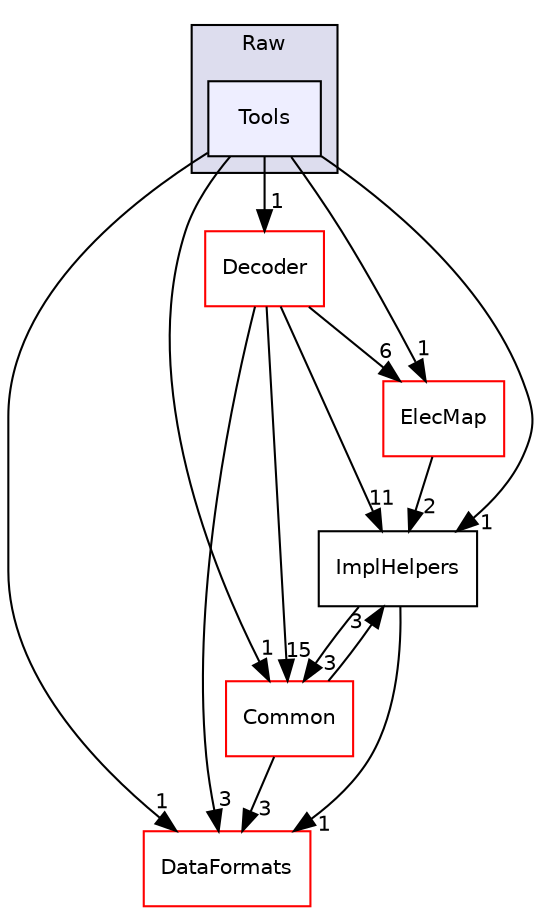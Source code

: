 digraph "/home/travis/build/AliceO2Group/AliceO2/Detectors/MUON/MCH/Raw/Tools" {
  bgcolor=transparent;
  compound=true
  node [ fontsize="10", fontname="Helvetica"];
  edge [ labelfontsize="10", labelfontname="Helvetica"];
  subgraph clusterdir_f8de85f281636d081fd2e7e06b0134d2 {
    graph [ bgcolor="#ddddee", pencolor="black", label="Raw" fontname="Helvetica", fontsize="10", URL="dir_f8de85f281636d081fd2e7e06b0134d2.html"]
  dir_2bb804cc1feaa9aef5aea768203368cd [shape=box, label="Tools", style="filled", fillcolor="#eeeeff", pencolor="black", URL="dir_2bb804cc1feaa9aef5aea768203368cd.html"];
  }
  dir_0cfbacb297625179725e3de4f30c0e94 [shape=box label="ElecMap" color="red" URL="dir_0cfbacb297625179725e3de4f30c0e94.html"];
  dir_55964488a5749f1fcba45aaf4e122cee [shape=box label="Common" color="red" URL="dir_55964488a5749f1fcba45aaf4e122cee.html"];
  dir_cfadcf1c28477e06298c128044978e91 [shape=box label="ImplHelpers" URL="dir_cfadcf1c28477e06298c128044978e91.html"];
  dir_060542ae88c3eb8c9b22a30de881a7e9 [shape=box label="Decoder" color="red" URL="dir_060542ae88c3eb8c9b22a30de881a7e9.html"];
  dir_2171f7ec022c5423887b07c69b2f5b48 [shape=box label="DataFormats" color="red" URL="dir_2171f7ec022c5423887b07c69b2f5b48.html"];
  dir_2bb804cc1feaa9aef5aea768203368cd->dir_0cfbacb297625179725e3de4f30c0e94 [headlabel="1", labeldistance=1.5 headhref="dir_000538_000407.html"];
  dir_2bb804cc1feaa9aef5aea768203368cd->dir_55964488a5749f1fcba45aaf4e122cee [headlabel="1", labeldistance=1.5 headhref="dir_000538_000519.html"];
  dir_2bb804cc1feaa9aef5aea768203368cd->dir_cfadcf1c28477e06298c128044978e91 [headlabel="1", labeldistance=1.5 headhref="dir_000538_000536.html"];
  dir_2bb804cc1feaa9aef5aea768203368cd->dir_060542ae88c3eb8c9b22a30de881a7e9 [headlabel="1", labeldistance=1.5 headhref="dir_000538_000524.html"];
  dir_2bb804cc1feaa9aef5aea768203368cd->dir_2171f7ec022c5423887b07c69b2f5b48 [headlabel="1", labeldistance=1.5 headhref="dir_000538_000076.html"];
  dir_0cfbacb297625179725e3de4f30c0e94->dir_cfadcf1c28477e06298c128044978e91 [headlabel="2", labeldistance=1.5 headhref="dir_000407_000536.html"];
  dir_55964488a5749f1fcba45aaf4e122cee->dir_cfadcf1c28477e06298c128044978e91 [headlabel="3", labeldistance=1.5 headhref="dir_000519_000536.html"];
  dir_55964488a5749f1fcba45aaf4e122cee->dir_2171f7ec022c5423887b07c69b2f5b48 [headlabel="3", labeldistance=1.5 headhref="dir_000519_000076.html"];
  dir_cfadcf1c28477e06298c128044978e91->dir_55964488a5749f1fcba45aaf4e122cee [headlabel="3", labeldistance=1.5 headhref="dir_000536_000519.html"];
  dir_cfadcf1c28477e06298c128044978e91->dir_2171f7ec022c5423887b07c69b2f5b48 [headlabel="1", labeldistance=1.5 headhref="dir_000536_000076.html"];
  dir_060542ae88c3eb8c9b22a30de881a7e9->dir_0cfbacb297625179725e3de4f30c0e94 [headlabel="6", labeldistance=1.5 headhref="dir_000524_000407.html"];
  dir_060542ae88c3eb8c9b22a30de881a7e9->dir_55964488a5749f1fcba45aaf4e122cee [headlabel="15", labeldistance=1.5 headhref="dir_000524_000519.html"];
  dir_060542ae88c3eb8c9b22a30de881a7e9->dir_cfadcf1c28477e06298c128044978e91 [headlabel="11", labeldistance=1.5 headhref="dir_000524_000536.html"];
  dir_060542ae88c3eb8c9b22a30de881a7e9->dir_2171f7ec022c5423887b07c69b2f5b48 [headlabel="3", labeldistance=1.5 headhref="dir_000524_000076.html"];
}
